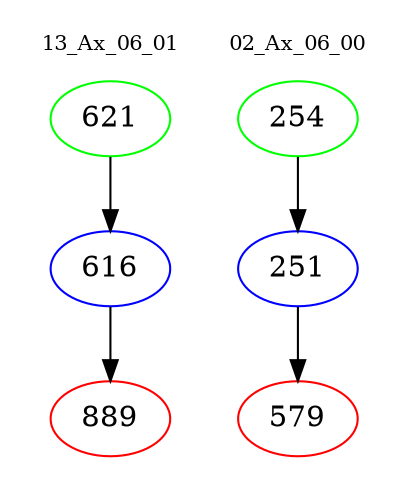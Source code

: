 digraph{
subgraph cluster_0 {
color = white
label = "13_Ax_06_01";
fontsize=10;
T0_621 [label="621", color="green"]
T0_621 -> T0_616 [color="black"]
T0_616 [label="616", color="blue"]
T0_616 -> T0_889 [color="black"]
T0_889 [label="889", color="red"]
}
subgraph cluster_1 {
color = white
label = "02_Ax_06_00";
fontsize=10;
T1_254 [label="254", color="green"]
T1_254 -> T1_251 [color="black"]
T1_251 [label="251", color="blue"]
T1_251 -> T1_579 [color="black"]
T1_579 [label="579", color="red"]
}
}
